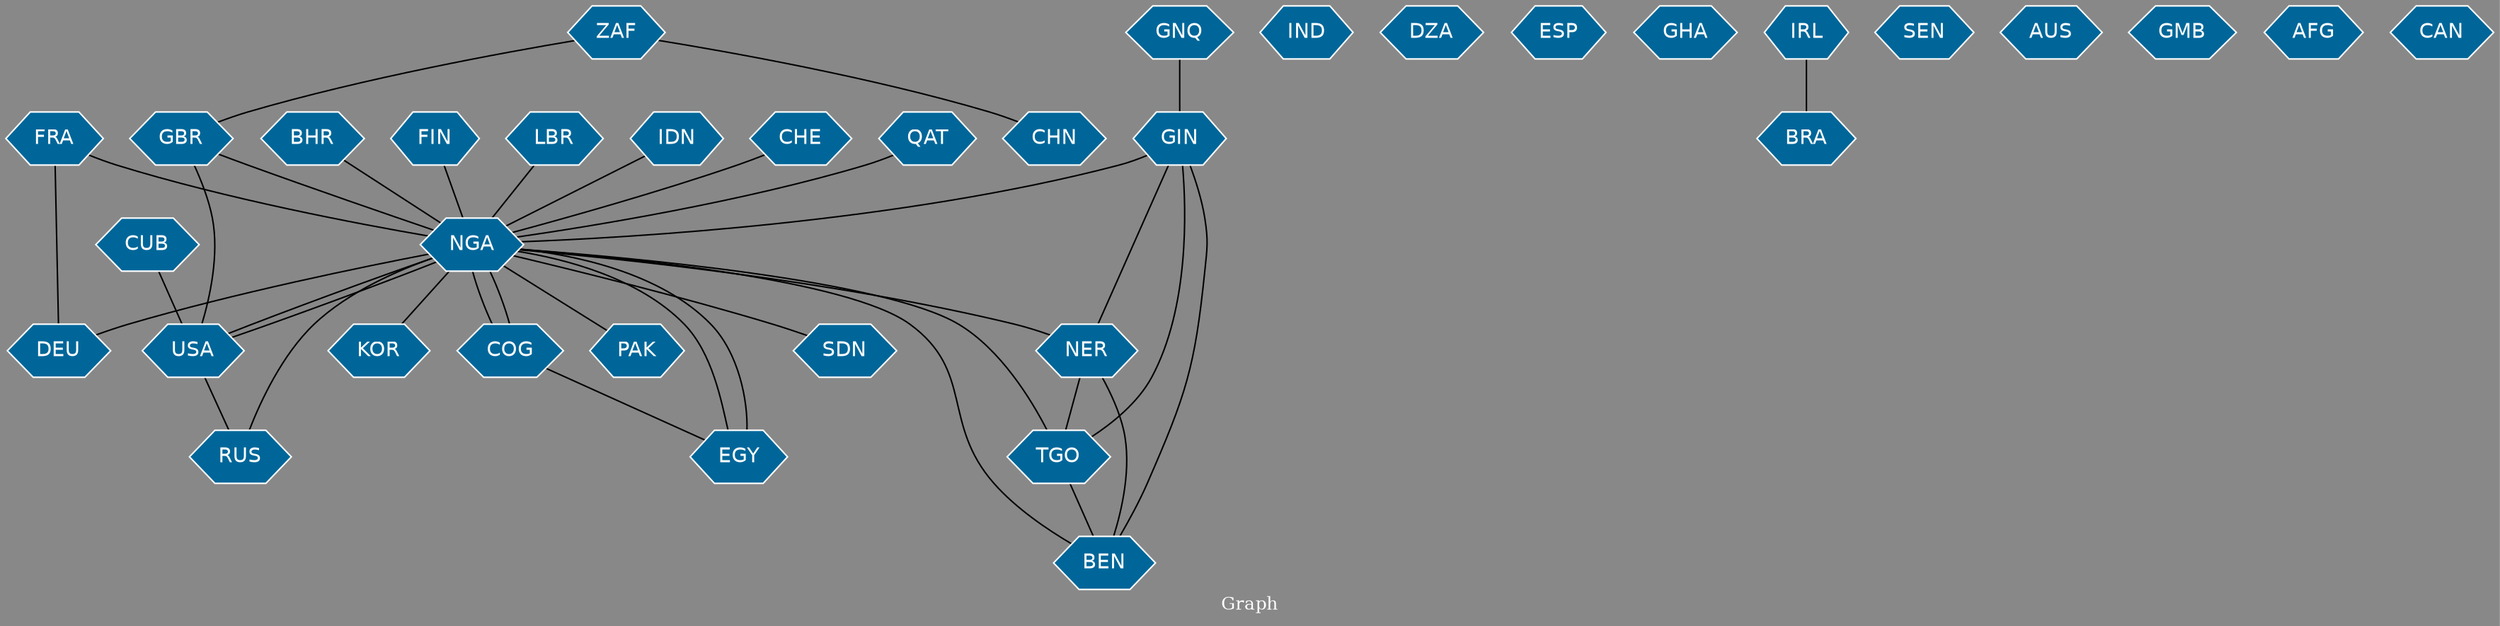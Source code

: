 // Countries together in item graph
graph {
	graph [bgcolor="#888888" fontcolor=white fontsize=12 label="Graph" outputorder=edgesfirst overlap=prism]
	node [color=white fillcolor="#006699" fontcolor=white fontname=Helvetica shape=hexagon style=filled]
	edge [arrowhead=open color=black fontcolor=white fontname=Courier fontsize=12]
		NGA [label=NGA]
		USA [label=USA]
		IND [label=IND]
		GBR [label=GBR]
		DZA [label=DZA]
		ESP [label=ESP]
		RUS [label=RUS]
		DEU [label=DEU]
		ZAF [label=ZAF]
		PAK [label=PAK]
		BHR [label=BHR]
		FIN [label=FIN]
		GHA [label=GHA]
		LBR [label=LBR]
		IDN [label=IDN]
		NER [label=NER]
		GNQ [label=GNQ]
		GIN [label=GIN]
		FRA [label=FRA]
		CHN [label=CHN]
		EGY [label=EGY]
		CUB [label=CUB]
		BRA [label=BRA]
		SEN [label=SEN]
		CHE [label=CHE]
		QAT [label=QAT]
		AUS [label=AUS]
		GMB [label=GMB]
		AFG [label=AFG]
		TGO [label=TGO]
		BEN [label=BEN]
		SDN [label=SDN]
		IRL [label=IRL]
		COG [label=COG]
		KOR [label=KOR]
		CAN [label=CAN]
			NER -- BEN [weight=1]
			NGA -- USA [weight=2]
			NGA -- DEU [weight=1]
			ZAF -- GBR [weight=1]
			CUB -- USA [weight=1]
			BHR -- NGA [weight=1]
			EGY -- NGA [weight=1]
			NGA -- NER [weight=1]
			GIN -- NER [weight=1]
			COG -- EGY [weight=2]
			NGA -- TGO [weight=1]
			QAT -- NGA [weight=1]
			NGA -- SDN [weight=1]
			NGA -- COG [weight=1]
			TGO -- BEN [weight=1]
			ZAF -- CHN [weight=1]
			NGA -- BEN [weight=1]
			GNQ -- GIN [weight=2]
			GIN -- NGA [weight=1]
			NGA -- KOR [weight=1]
			IRL -- BRA [weight=1]
			USA -- RUS [weight=1]
			GBR -- NGA [weight=1]
			FRA -- NGA [weight=1]
			USA -- NGA [weight=7]
			FIN -- NGA [weight=1]
			GIN -- TGO [weight=1]
			IDN -- NGA [weight=1]
			CHE -- NGA [weight=1]
			GIN -- BEN [weight=1]
			NER -- TGO [weight=1]
			RUS -- NGA [weight=1]
			COG -- NGA [weight=1]
			FRA -- DEU [weight=1]
			GBR -- USA [weight=1]
			NGA -- PAK [weight=2]
			NGA -- EGY [weight=2]
			LBR -- NGA [weight=1]
}